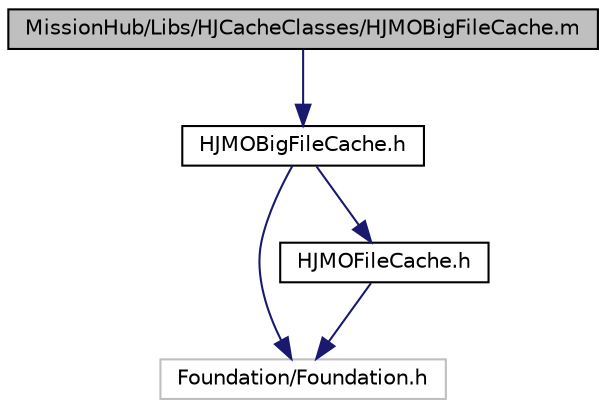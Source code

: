digraph G
{
  edge [fontname="Helvetica",fontsize="10",labelfontname="Helvetica",labelfontsize="10"];
  node [fontname="Helvetica",fontsize="10",shape=record];
  Node1 [label="MissionHub/Libs/HJCacheClasses/HJMOBigFileCache.m",height=0.2,width=0.4,color="black", fillcolor="grey75", style="filled" fontcolor="black"];
  Node1 -> Node2 [color="midnightblue",fontsize="10",style="solid",fontname="Helvetica"];
  Node2 [label="HJMOBigFileCache.h",height=0.2,width=0.4,color="black", fillcolor="white", style="filled",URL="$_h_j_m_o_big_file_cache_8h.html"];
  Node2 -> Node3 [color="midnightblue",fontsize="10",style="solid",fontname="Helvetica"];
  Node3 [label="Foundation/Foundation.h",height=0.2,width=0.4,color="grey75", fillcolor="white", style="filled"];
  Node2 -> Node4 [color="midnightblue",fontsize="10",style="solid",fontname="Helvetica"];
  Node4 [label="HJMOFileCache.h",height=0.2,width=0.4,color="black", fillcolor="white", style="filled",URL="$_h_j_m_o_file_cache_8h.html"];
  Node4 -> Node3 [color="midnightblue",fontsize="10",style="solid",fontname="Helvetica"];
}
